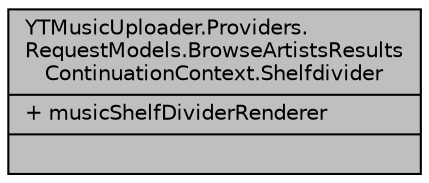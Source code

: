 digraph "YTMusicUploader.Providers.RequestModels.BrowseArtistsResultsContinuationContext.Shelfdivider"
{
 // LATEX_PDF_SIZE
  edge [fontname="Helvetica",fontsize="10",labelfontname="Helvetica",labelfontsize="10"];
  node [fontname="Helvetica",fontsize="10",shape=record];
  Node1 [label="{YTMusicUploader.Providers.\lRequestModels.BrowseArtistsResults\lContinuationContext.Shelfdivider\n|+ musicShelfDividerRenderer\l|}",height=0.2,width=0.4,color="black", fillcolor="grey75", style="filled", fontcolor="black",tooltip=" "];
}
